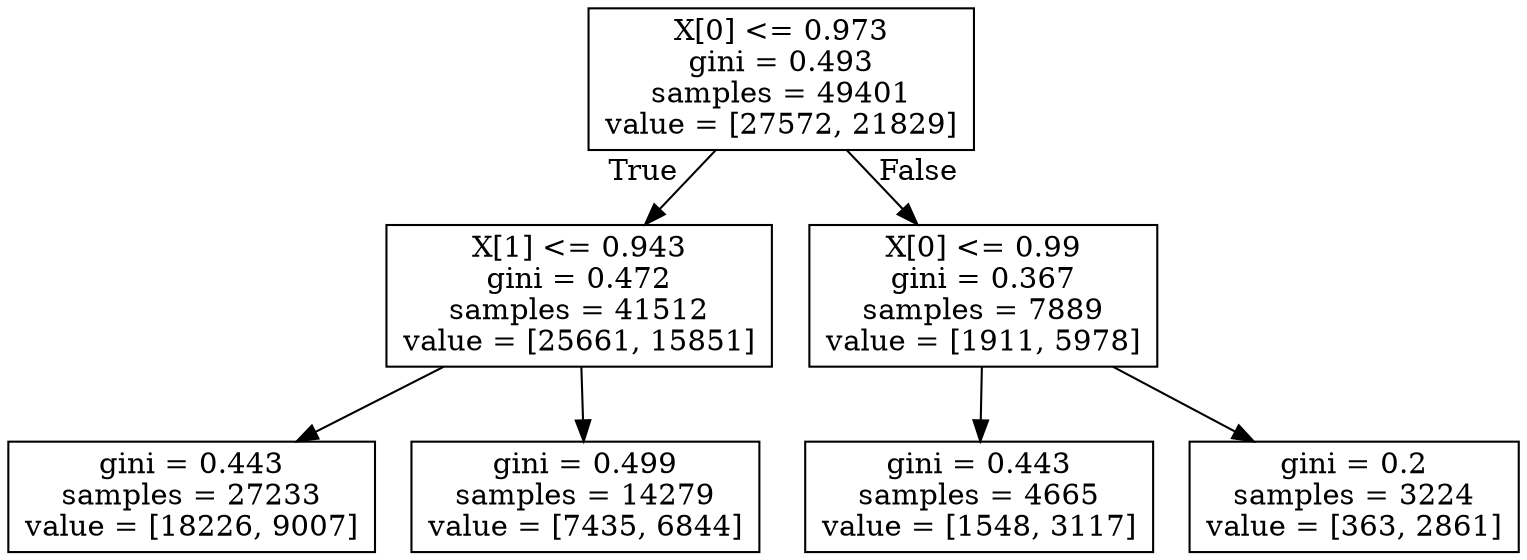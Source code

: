 digraph Tree {
node [shape=box] ;
0 [label="X[0] <= 0.973\ngini = 0.493\nsamples = 49401\nvalue = [27572, 21829]"] ;
1 [label="X[1] <= 0.943\ngini = 0.472\nsamples = 41512\nvalue = [25661, 15851]"] ;
0 -> 1 [labeldistance=2.5, labelangle=45, headlabel="True"] ;
3 [label="gini = 0.443\nsamples = 27233\nvalue = [18226, 9007]"] ;
1 -> 3 ;
4 [label="gini = 0.499\nsamples = 14279\nvalue = [7435, 6844]"] ;
1 -> 4 ;
2 [label="X[0] <= 0.99\ngini = 0.367\nsamples = 7889\nvalue = [1911, 5978]"] ;
0 -> 2 [labeldistance=2.5, labelangle=-45, headlabel="False"] ;
5 [label="gini = 0.443\nsamples = 4665\nvalue = [1548, 3117]"] ;
2 -> 5 ;
6 [label="gini = 0.2\nsamples = 3224\nvalue = [363, 2861]"] ;
2 -> 6 ;
}